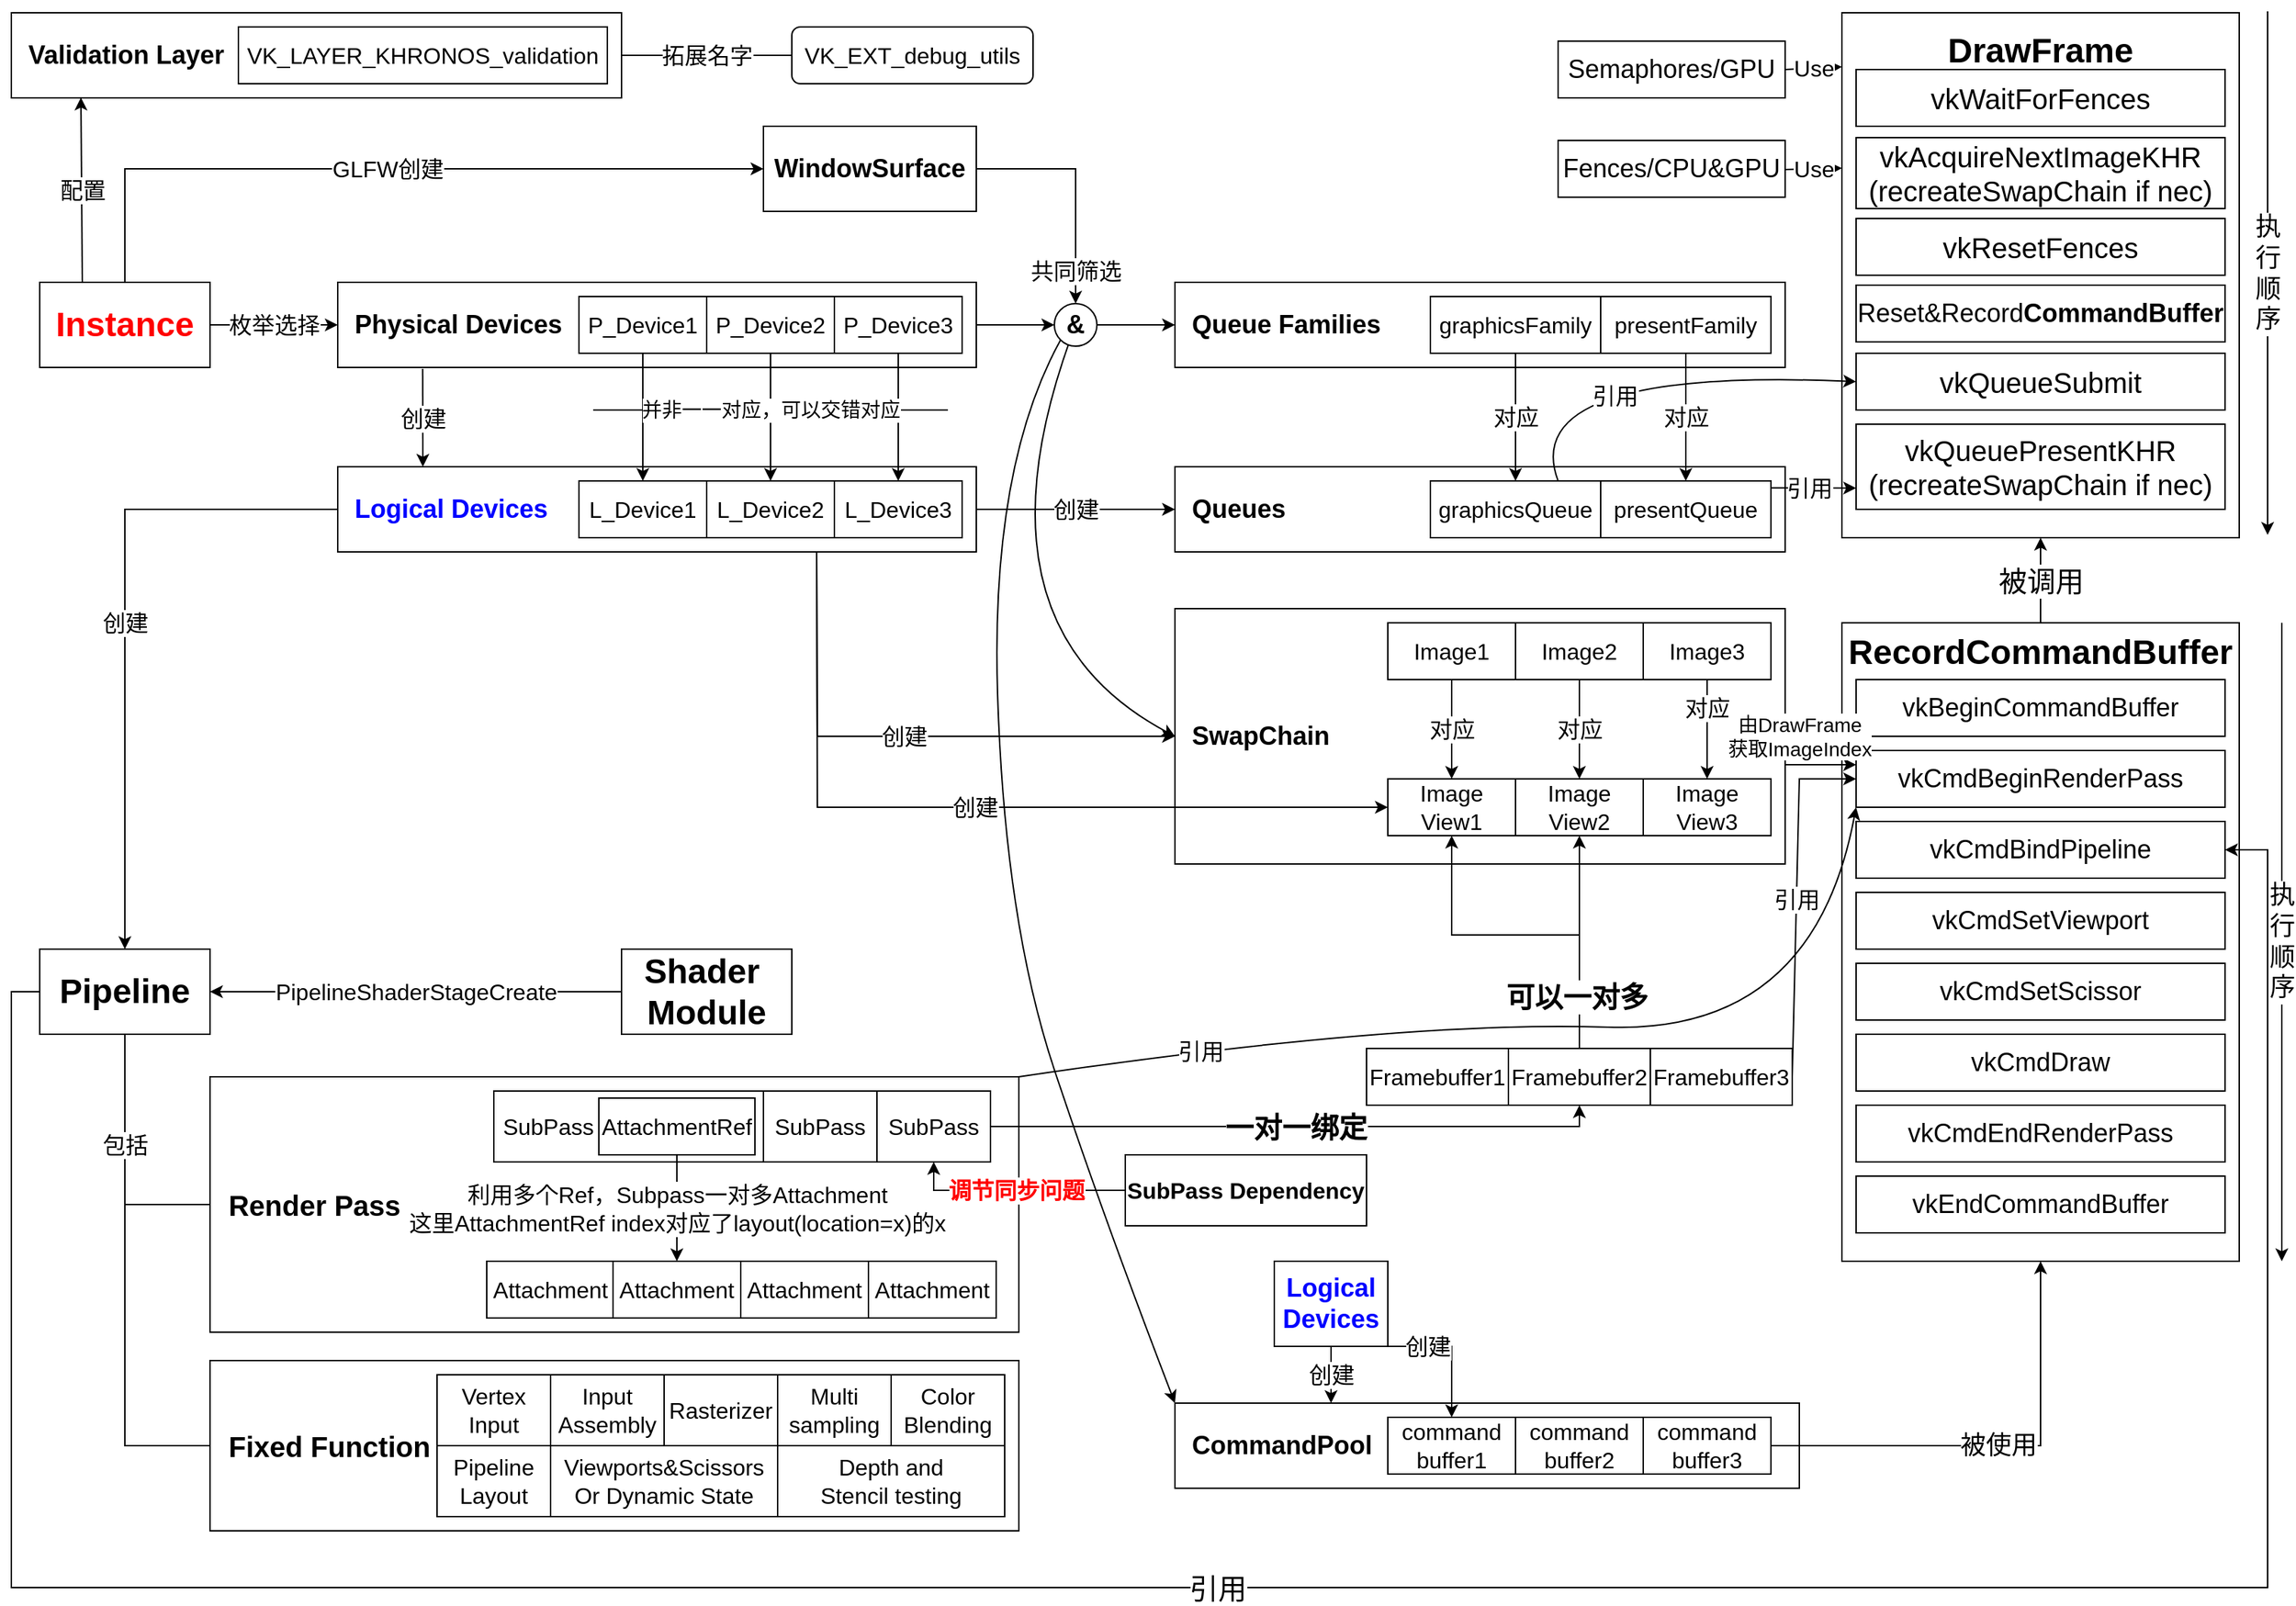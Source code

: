 <mxfile version="27.1.6">
  <diagram name="第 1 页" id="LuicYNgvJQtKAL-mJr_d">
    <mxGraphModel dx="2578" dy="1429" grid="1" gridSize="10" guides="1" tooltips="1" connect="1" arrows="1" fold="1" page="1" pageScale="1" pageWidth="827" pageHeight="1169" math="0" shadow="0">
      <root>
        <mxCell id="0" />
        <mxCell id="1" parent="0" />
        <mxCell id="_Layy67exYFf-OtDCOIP-1" value="&lt;b&gt;&lt;font style=&quot;font-size: 24px; color: rgb(255, 0, 0);&quot;&gt;Instance&lt;/font&gt;&lt;/b&gt;" style="rounded=0;whiteSpace=wrap;html=1;" vertex="1" parent="1">
          <mxGeometry x="53" y="212" width="120" height="60" as="geometry" />
        </mxCell>
        <mxCell id="_Layy67exYFf-OtDCOIP-2" value="&lt;b&gt;&lt;font style=&quot;font-size: 18px;&quot;&gt;&amp;nbsp; Validation Layer&lt;/font&gt;&lt;/b&gt;" style="rounded=0;whiteSpace=wrap;html=1;align=left;" vertex="1" parent="1">
          <mxGeometry x="33" y="22" width="430" height="60" as="geometry" />
        </mxCell>
        <mxCell id="_Layy67exYFf-OtDCOIP-3" value="&lt;font style=&quot;font-size: 16px;&quot;&gt;VK_LAYER_KHRONOS_validation&lt;/font&gt;" style="rounded=0;whiteSpace=wrap;html=1;" vertex="1" parent="1">
          <mxGeometry x="193" y="32" width="260" height="40" as="geometry" />
        </mxCell>
        <mxCell id="_Layy67exYFf-OtDCOIP-4" value="&lt;font style=&quot;font-size: 16px;&quot;&gt;配置&lt;/font&gt;" style="endArrow=classic;html=1;rounded=0;exitX=0.25;exitY=0;exitDx=0;exitDy=0;entryX=0.114;entryY=0.996;entryDx=0;entryDy=0;entryPerimeter=0;" edge="1" parent="1" source="_Layy67exYFf-OtDCOIP-1" target="_Layy67exYFf-OtDCOIP-2">
          <mxGeometry width="50" height="50" relative="1" as="geometry">
            <mxPoint x="243" y="412" as="sourcePoint" />
            <mxPoint x="113" y="162" as="targetPoint" />
            <Array as="points" />
          </mxGeometry>
        </mxCell>
        <mxCell id="_Layy67exYFf-OtDCOIP-10" value="&lt;font style=&quot;font-size: 16px;&quot;&gt;VK_EXT_debug_utils&lt;/font&gt;" style="rounded=1;whiteSpace=wrap;html=1;" vertex="1" parent="1">
          <mxGeometry x="583" y="32" width="170" height="40" as="geometry" />
        </mxCell>
        <mxCell id="_Layy67exYFf-OtDCOIP-11" value="&lt;font style=&quot;font-size: 16px;&quot;&gt;拓展名字&lt;/font&gt;" style="endArrow=none;html=1;rounded=0;entryX=0;entryY=0.5;entryDx=0;entryDy=0;exitX=1;exitY=0.5;exitDx=0;exitDy=0;" edge="1" parent="1" source="_Layy67exYFf-OtDCOIP-2" target="_Layy67exYFf-OtDCOIP-10">
          <mxGeometry width="50" height="50" relative="1" as="geometry">
            <mxPoint x="443" y="322" as="sourcePoint" />
            <mxPoint x="493" y="272" as="targetPoint" />
          </mxGeometry>
        </mxCell>
        <mxCell id="_Layy67exYFf-OtDCOIP-13" value="&lt;font style=&quot;font-size: 18px;&quot;&gt;&lt;b&gt;&amp;nbsp; Physical Devices&lt;/b&gt;&lt;/font&gt;" style="rounded=0;whiteSpace=wrap;html=1;align=left;" vertex="1" parent="1">
          <mxGeometry x="263" y="212" width="450" height="60" as="geometry" />
        </mxCell>
        <mxCell id="_Layy67exYFf-OtDCOIP-14" value="&lt;font style=&quot;font-size: 16px;&quot;&gt;枚举选择&lt;/font&gt;" style="endArrow=classic;html=1;rounded=0;exitX=1;exitY=0.5;exitDx=0;exitDy=0;entryX=0;entryY=0.5;entryDx=0;entryDy=0;" edge="1" parent="1" source="_Layy67exYFf-OtDCOIP-1" target="_Layy67exYFf-OtDCOIP-13">
          <mxGeometry width="50" height="50" relative="1" as="geometry">
            <mxPoint x="433" y="472" as="sourcePoint" />
            <mxPoint x="483" y="422" as="targetPoint" />
            <mxPoint as="offset" />
          </mxGeometry>
        </mxCell>
        <mxCell id="_Layy67exYFf-OtDCOIP-15" value="&lt;font style=&quot;font-size: 16px;&quot;&gt;P_Device1&lt;/font&gt;" style="rounded=0;whiteSpace=wrap;html=1;" vertex="1" parent="1">
          <mxGeometry x="433" y="222" width="90" height="40" as="geometry" />
        </mxCell>
        <mxCell id="_Layy67exYFf-OtDCOIP-16" value="&lt;font style=&quot;font-size: 16px;&quot;&gt;P_Device2&lt;/font&gt;" style="rounded=0;whiteSpace=wrap;html=1;" vertex="1" parent="1">
          <mxGeometry x="523" y="222" width="90" height="40" as="geometry" />
        </mxCell>
        <mxCell id="_Layy67exYFf-OtDCOIP-17" value="&lt;font style=&quot;font-size: 16px;&quot;&gt;P_Device3&lt;/font&gt;" style="rounded=0;whiteSpace=wrap;html=1;" vertex="1" parent="1">
          <mxGeometry x="613" y="222" width="90" height="40" as="geometry" />
        </mxCell>
        <mxCell id="_Layy67exYFf-OtDCOIP-18" value="&lt;font style=&quot;font-size: 18px; color: light-dark(rgb(0, 0, 255), rgb(237, 237, 237));&quot;&gt;&lt;b style=&quot;&quot;&gt;&amp;nbsp; Logical Devices&lt;/b&gt;&lt;/font&gt;" style="rounded=0;whiteSpace=wrap;html=1;align=left;" vertex="1" parent="1">
          <mxGeometry x="263" y="342" width="450" height="60" as="geometry" />
        </mxCell>
        <mxCell id="_Layy67exYFf-OtDCOIP-19" value="&lt;font style=&quot;font-size: 16px;&quot;&gt;L_Device1&lt;/font&gt;" style="rounded=0;whiteSpace=wrap;html=1;" vertex="1" parent="1">
          <mxGeometry x="433" y="352" width="90" height="40" as="geometry" />
        </mxCell>
        <mxCell id="_Layy67exYFf-OtDCOIP-20" value="&lt;font style=&quot;font-size: 16px;&quot;&gt;L_Device2&lt;/font&gt;" style="rounded=0;whiteSpace=wrap;html=1;" vertex="1" parent="1">
          <mxGeometry x="523" y="352" width="90" height="40" as="geometry" />
        </mxCell>
        <mxCell id="_Layy67exYFf-OtDCOIP-21" value="&lt;font style=&quot;font-size: 16px;&quot;&gt;L_Device3&lt;/font&gt;" style="rounded=0;whiteSpace=wrap;html=1;" vertex="1" parent="1">
          <mxGeometry x="613" y="352" width="90" height="40" as="geometry" />
        </mxCell>
        <mxCell id="_Layy67exYFf-OtDCOIP-22" value="" style="endArrow=classic;html=1;rounded=0;exitX=0.5;exitY=1;exitDx=0;exitDy=0;entryX=0.5;entryY=0;entryDx=0;entryDy=0;" edge="1" parent="1" source="_Layy67exYFf-OtDCOIP-15" target="_Layy67exYFf-OtDCOIP-19">
          <mxGeometry width="50" height="50" relative="1" as="geometry">
            <mxPoint x="463" y="582" as="sourcePoint" />
            <mxPoint x="513" y="532" as="targetPoint" />
          </mxGeometry>
        </mxCell>
        <mxCell id="_Layy67exYFf-OtDCOIP-23" value="" style="endArrow=classic;html=1;rounded=0;exitX=0.5;exitY=1;exitDx=0;exitDy=0;entryX=0.5;entryY=0;entryDx=0;entryDy=0;" edge="1" parent="1" source="_Layy67exYFf-OtDCOIP-16" target="_Layy67exYFf-OtDCOIP-20">
          <mxGeometry width="50" height="50" relative="1" as="geometry">
            <mxPoint x="523" y="322" as="sourcePoint" />
            <mxPoint x="523" y="412" as="targetPoint" />
          </mxGeometry>
        </mxCell>
        <mxCell id="_Layy67exYFf-OtDCOIP-24" value="" style="endArrow=classic;html=1;rounded=0;exitX=0.5;exitY=1;exitDx=0;exitDy=0;entryX=0.5;entryY=0;entryDx=0;entryDy=0;" edge="1" parent="1" source="_Layy67exYFf-OtDCOIP-17" target="_Layy67exYFf-OtDCOIP-21">
          <mxGeometry width="50" height="50" relative="1" as="geometry">
            <mxPoint x="633" y="322" as="sourcePoint" />
            <mxPoint x="633" y="412" as="targetPoint" />
          </mxGeometry>
        </mxCell>
        <mxCell id="_Layy67exYFf-OtDCOIP-31" value="&lt;font style=&quot;font-size: 14px;&quot;&gt;并非一一对应，可以交错对应&lt;/font&gt;" style="endArrow=none;html=1;rounded=0;" edge="1" parent="1">
          <mxGeometry width="50" height="50" relative="1" as="geometry">
            <mxPoint x="443" y="302" as="sourcePoint" />
            <mxPoint x="693" y="302" as="targetPoint" />
          </mxGeometry>
        </mxCell>
        <mxCell id="_Layy67exYFf-OtDCOIP-32" value="&lt;font style=&quot;font-size: 16px;&quot;&gt;创建&lt;/font&gt;" style="endArrow=classic;html=1;rounded=0;exitX=0.133;exitY=1.017;exitDx=0;exitDy=0;exitPerimeter=0;" edge="1" parent="1" source="_Layy67exYFf-OtDCOIP-13">
          <mxGeometry width="50" height="50" relative="1" as="geometry">
            <mxPoint x="473" y="522" as="sourcePoint" />
            <mxPoint x="323" y="342" as="targetPoint" />
          </mxGeometry>
        </mxCell>
        <mxCell id="_Layy67exYFf-OtDCOIP-33" value="&lt;font style=&quot;font-size: 18px;&quot;&gt;&lt;b&gt;&amp;nbsp; Queue Families&lt;/b&gt;&lt;/font&gt;" style="rounded=0;whiteSpace=wrap;html=1;align=left;" vertex="1" parent="1">
          <mxGeometry x="853" y="212" width="430" height="60" as="geometry" />
        </mxCell>
        <mxCell id="_Layy67exYFf-OtDCOIP-34" value="&lt;font style=&quot;font-size: 16px;&quot;&gt;graphicsFamily&lt;/font&gt;" style="rounded=0;whiteSpace=wrap;html=1;" vertex="1" parent="1">
          <mxGeometry x="1033" y="222" width="120" height="40" as="geometry" />
        </mxCell>
        <mxCell id="_Layy67exYFf-OtDCOIP-35" value="&lt;font style=&quot;font-size: 16px;&quot;&gt;presentFamily&lt;/font&gt;" style="rounded=0;whiteSpace=wrap;html=1;" vertex="1" parent="1">
          <mxGeometry x="1153" y="222" width="120" height="40" as="geometry" />
        </mxCell>
        <mxCell id="_Layy67exYFf-OtDCOIP-36" value="" style="endArrow=classic;html=1;rounded=0;exitX=1;exitY=0.5;exitDx=0;exitDy=0;entryX=0;entryY=0.5;entryDx=0;entryDy=0;" edge="1" parent="1" source="_Layy67exYFf-OtDCOIP-63" target="_Layy67exYFf-OtDCOIP-33">
          <mxGeometry width="50" height="50" relative="1" as="geometry">
            <mxPoint x="733" y="562" as="sourcePoint" />
            <mxPoint x="783" y="512" as="targetPoint" />
          </mxGeometry>
        </mxCell>
        <mxCell id="_Layy67exYFf-OtDCOIP-39" value="&lt;font style=&quot;font-size: 18px;&quot;&gt;&lt;b&gt;&amp;nbsp; Queues&lt;/b&gt;&lt;/font&gt;" style="rounded=0;whiteSpace=wrap;html=1;align=left;" vertex="1" parent="1">
          <mxGeometry x="853" y="342" width="430" height="60" as="geometry" />
        </mxCell>
        <mxCell id="_Layy67exYFf-OtDCOIP-40" value="&lt;font style=&quot;font-size: 16px;&quot;&gt;创建&lt;/font&gt;" style="endArrow=classic;html=1;rounded=0;exitX=1;exitY=0.5;exitDx=0;exitDy=0;entryX=0;entryY=0.5;entryDx=0;entryDy=0;" edge="1" parent="1" source="_Layy67exYFf-OtDCOIP-18" target="_Layy67exYFf-OtDCOIP-39">
          <mxGeometry width="50" height="50" relative="1" as="geometry">
            <mxPoint x="923" y="562" as="sourcePoint" />
            <mxPoint x="973" y="512" as="targetPoint" />
          </mxGeometry>
        </mxCell>
        <mxCell id="_Layy67exYFf-OtDCOIP-41" value="&lt;font style=&quot;font-size: 16px;&quot;&gt;graphicsQueue&lt;/font&gt;" style="rounded=0;whiteSpace=wrap;html=1;" vertex="1" parent="1">
          <mxGeometry x="1033" y="352" width="120" height="40" as="geometry" />
        </mxCell>
        <mxCell id="_Layy67exYFf-OtDCOIP-42" value="&lt;font style=&quot;font-size: 16px;&quot;&gt;presentQueue&lt;/font&gt;" style="rounded=0;whiteSpace=wrap;html=1;" vertex="1" parent="1">
          <mxGeometry x="1153" y="352" width="120" height="40" as="geometry" />
        </mxCell>
        <mxCell id="_Layy67exYFf-OtDCOIP-45" value="&lt;font style=&quot;font-size: 16px;&quot;&gt;对应&lt;/font&gt;" style="endArrow=classic;html=1;rounded=0;exitX=0.5;exitY=1;exitDx=0;exitDy=0;entryX=0.5;entryY=0;entryDx=0;entryDy=0;" edge="1" parent="1" source="_Layy67exYFf-OtDCOIP-34" target="_Layy67exYFf-OtDCOIP-41">
          <mxGeometry width="50" height="50" relative="1" as="geometry">
            <mxPoint x="1003" y="542" as="sourcePoint" />
            <mxPoint x="1053" y="492" as="targetPoint" />
          </mxGeometry>
        </mxCell>
        <mxCell id="_Layy67exYFf-OtDCOIP-46" value="&lt;font style=&quot;font-size: 16px;&quot;&gt;对应&lt;/font&gt;" style="endArrow=classic;html=1;rounded=0;exitX=0.5;exitY=1;exitDx=0;exitDy=0;entryX=0.5;entryY=0;entryDx=0;entryDy=0;" edge="1" parent="1" source="_Layy67exYFf-OtDCOIP-35" target="_Layy67exYFf-OtDCOIP-42">
          <mxGeometry width="50" height="50" relative="1" as="geometry">
            <mxPoint x="1123" y="302" as="sourcePoint" />
            <mxPoint x="1123" y="392" as="targetPoint" />
          </mxGeometry>
        </mxCell>
        <mxCell id="_Layy67exYFf-OtDCOIP-47" value="&lt;font style=&quot;font-size: 18px;&quot;&gt;&lt;b&gt;&amp;nbsp; SwapChain&lt;/b&gt;&lt;/font&gt;" style="rounded=0;whiteSpace=wrap;html=1;align=left;" vertex="1" parent="1">
          <mxGeometry x="853" y="442" width="430" height="180" as="geometry" />
        </mxCell>
        <mxCell id="_Layy67exYFf-OtDCOIP-48" value="&lt;font style=&quot;font-size: 16px;&quot;&gt;Image1&lt;/font&gt;" style="rounded=0;whiteSpace=wrap;html=1;" vertex="1" parent="1">
          <mxGeometry x="1003" y="452" width="90" height="40" as="geometry" />
        </mxCell>
        <mxCell id="_Layy67exYFf-OtDCOIP-49" value="&lt;font style=&quot;font-size: 16px;&quot;&gt;Image2&lt;/font&gt;" style="rounded=0;whiteSpace=wrap;html=1;" vertex="1" parent="1">
          <mxGeometry x="1093" y="452" width="90" height="40" as="geometry" />
        </mxCell>
        <mxCell id="_Layy67exYFf-OtDCOIP-50" value="&lt;font style=&quot;font-size: 16px;&quot;&gt;Image3&lt;/font&gt;" style="rounded=0;whiteSpace=wrap;html=1;" vertex="1" parent="1">
          <mxGeometry x="1183" y="452" width="90" height="40" as="geometry" />
        </mxCell>
        <mxCell id="_Layy67exYFf-OtDCOIP-52" value="&lt;font style=&quot;font-size: 18px;&quot;&gt;&lt;b&gt;WindowSurface&lt;/b&gt;&lt;/font&gt;" style="rounded=0;whiteSpace=wrap;html=1;" vertex="1" parent="1">
          <mxGeometry x="563" y="102" width="150" height="60" as="geometry" />
        </mxCell>
        <mxCell id="_Layy67exYFf-OtDCOIP-53" value="&lt;font style=&quot;font-size: 16px;&quot;&gt;GLFW创建&lt;/font&gt;" style="endArrow=classic;html=1;rounded=0;entryX=0;entryY=0.5;entryDx=0;entryDy=0;exitX=0.5;exitY=0;exitDx=0;exitDy=0;" edge="1" parent="1" source="_Layy67exYFf-OtDCOIP-1" target="_Layy67exYFf-OtDCOIP-52">
          <mxGeometry width="50" height="50" relative="1" as="geometry">
            <mxPoint x="373" y="242" as="sourcePoint" />
            <mxPoint x="423" y="192" as="targetPoint" />
            <Array as="points">
              <mxPoint x="113" y="132" />
            </Array>
          </mxGeometry>
        </mxCell>
        <mxCell id="_Layy67exYFf-OtDCOIP-60" value="" style="curved=1;endArrow=classic;html=1;rounded=0;entryX=0;entryY=0.5;entryDx=0;entryDy=0;" edge="1" parent="1" target="_Layy67exYFf-OtDCOIP-47">
          <mxGeometry width="50" height="50" relative="1" as="geometry">
            <mxPoint x="783" y="242" as="sourcePoint" />
            <mxPoint x="773" y="402" as="targetPoint" />
            <Array as="points">
              <mxPoint x="703" y="452" />
            </Array>
          </mxGeometry>
        </mxCell>
        <mxCell id="_Layy67exYFf-OtDCOIP-66" value="" style="endArrow=classic;html=1;rounded=0;exitX=1;exitY=0.5;exitDx=0;exitDy=0;entryX=0.5;entryY=0;entryDx=0;entryDy=0;" edge="1" parent="1" source="_Layy67exYFf-OtDCOIP-52" target="_Layy67exYFf-OtDCOIP-63">
          <mxGeometry width="50" height="50" relative="1" as="geometry">
            <mxPoint x="743" y="362" as="sourcePoint" />
            <mxPoint x="793" y="312" as="targetPoint" />
            <Array as="points">
              <mxPoint x="783" y="132" />
            </Array>
          </mxGeometry>
        </mxCell>
        <mxCell id="_Layy67exYFf-OtDCOIP-68" value="&lt;font style=&quot;font-size: 16px;&quot;&gt;共同筛选&lt;/font&gt;" style="edgeLabel;html=1;align=center;verticalAlign=middle;resizable=0;points=[];" vertex="1" connectable="0" parent="_Layy67exYFf-OtDCOIP-66">
          <mxGeometry x="0.721" relative="1" as="geometry">
            <mxPoint as="offset" />
          </mxGeometry>
        </mxCell>
        <mxCell id="_Layy67exYFf-OtDCOIP-67" value="" style="endArrow=classic;html=1;rounded=0;exitX=1;exitY=0.5;exitDx=0;exitDy=0;entryX=0;entryY=0.5;entryDx=0;entryDy=0;" edge="1" parent="1" source="_Layy67exYFf-OtDCOIP-13" target="_Layy67exYFf-OtDCOIP-63">
          <mxGeometry width="50" height="50" relative="1" as="geometry">
            <mxPoint x="713" y="242" as="sourcePoint" />
            <mxPoint x="853" y="242" as="targetPoint" />
          </mxGeometry>
        </mxCell>
        <mxCell id="_Layy67exYFf-OtDCOIP-63" value="&lt;b&gt;&lt;font style=&quot;font-size: 18px;&quot;&gt;&amp;amp;&lt;/font&gt;&lt;/b&gt;" style="ellipse;whiteSpace=wrap;html=1;aspect=fixed;" vertex="1" parent="1">
          <mxGeometry x="768" y="227" width="30" height="30" as="geometry" />
        </mxCell>
        <mxCell id="_Layy67exYFf-OtDCOIP-69" value="&lt;font style=&quot;font-size: 16px;&quot;&gt;创建&lt;/font&gt;" style="endArrow=classic;html=1;rounded=0;exitX=0.75;exitY=1;exitDx=0;exitDy=0;entryX=0;entryY=0.5;entryDx=0;entryDy=0;" edge="1" parent="1" source="_Layy67exYFf-OtDCOIP-18" target="_Layy67exYFf-OtDCOIP-47">
          <mxGeometry width="50" height="50" relative="1" as="geometry">
            <mxPoint x="703" y="452" as="sourcePoint" />
            <mxPoint x="753" y="402" as="targetPoint" />
            <Array as="points">
              <mxPoint x="601" y="532" />
            </Array>
          </mxGeometry>
        </mxCell>
        <mxCell id="_Layy67exYFf-OtDCOIP-71" value="&lt;font style=&quot;font-size: 16px;&quot;&gt;Image&lt;br&gt;View1&lt;/font&gt;" style="rounded=0;whiteSpace=wrap;html=1;" vertex="1" parent="1">
          <mxGeometry x="1003" y="562" width="90" height="40" as="geometry" />
        </mxCell>
        <mxCell id="_Layy67exYFf-OtDCOIP-72" value="&lt;font style=&quot;font-size: 16px;&quot;&gt;Image&lt;br&gt;View2&lt;/font&gt;" style="rounded=0;whiteSpace=wrap;html=1;" vertex="1" parent="1">
          <mxGeometry x="1093" y="562" width="90" height="40" as="geometry" />
        </mxCell>
        <mxCell id="_Layy67exYFf-OtDCOIP-73" value="&lt;font style=&quot;font-size: 16px;&quot;&gt;Image&lt;br&gt;View3&lt;/font&gt;" style="rounded=0;whiteSpace=wrap;html=1;" vertex="1" parent="1">
          <mxGeometry x="1183" y="562" width="90" height="40" as="geometry" />
        </mxCell>
        <mxCell id="_Layy67exYFf-OtDCOIP-74" value="&lt;font style=&quot;font-size: 16px;&quot;&gt;创建&lt;/font&gt;" style="endArrow=classic;html=1;rounded=0;exitX=0.75;exitY=1;exitDx=0;exitDy=0;entryX=0;entryY=0.5;entryDx=0;entryDy=0;" edge="1" parent="1" source="_Layy67exYFf-OtDCOIP-18" target="_Layy67exYFf-OtDCOIP-71">
          <mxGeometry width="50" height="50" relative="1" as="geometry">
            <mxPoint x="763" y="622" as="sourcePoint" />
            <mxPoint x="813" y="572" as="targetPoint" />
            <Array as="points">
              <mxPoint x="601" y="582" />
            </Array>
          </mxGeometry>
        </mxCell>
        <mxCell id="_Layy67exYFf-OtDCOIP-75" value="&lt;font style=&quot;font-size: 16px;&quot;&gt;对应&lt;/font&gt;" style="endArrow=classic;html=1;rounded=0;exitX=0.5;exitY=1;exitDx=0;exitDy=0;entryX=0.5;entryY=0;entryDx=0;entryDy=0;" edge="1" parent="1" source="_Layy67exYFf-OtDCOIP-48" target="_Layy67exYFf-OtDCOIP-71">
          <mxGeometry width="50" height="50" relative="1" as="geometry">
            <mxPoint x="1033" y="622" as="sourcePoint" />
            <mxPoint x="1083" y="572" as="targetPoint" />
          </mxGeometry>
        </mxCell>
        <mxCell id="_Layy67exYFf-OtDCOIP-76" value="&lt;font style=&quot;font-size: 16px;&quot;&gt;对应&lt;/font&gt;" style="endArrow=classic;html=1;rounded=0;exitX=0.5;exitY=1;exitDx=0;exitDy=0;entryX=0.5;entryY=0;entryDx=0;entryDy=0;" edge="1" parent="1" source="_Layy67exYFf-OtDCOIP-49" target="_Layy67exYFf-OtDCOIP-72">
          <mxGeometry width="50" height="50" relative="1" as="geometry">
            <mxPoint x="1073" y="502" as="sourcePoint" />
            <mxPoint x="1073" y="572" as="targetPoint" />
          </mxGeometry>
        </mxCell>
        <mxCell id="_Layy67exYFf-OtDCOIP-77" value="&lt;font style=&quot;font-size: 16px;&quot;&gt;对应&lt;/font&gt;" style="endArrow=classic;html=1;rounded=0;exitX=0.5;exitY=1;exitDx=0;exitDy=0;entryX=0.5;entryY=0;entryDx=0;entryDy=0;" edge="1" parent="1" source="_Layy67exYFf-OtDCOIP-50" target="_Layy67exYFf-OtDCOIP-73">
          <mxGeometry x="-0.429" width="50" height="50" relative="1" as="geometry">
            <mxPoint x="1143" y="502" as="sourcePoint" />
            <mxPoint x="1143" y="572" as="targetPoint" />
            <mxPoint as="offset" />
          </mxGeometry>
        </mxCell>
        <mxCell id="_Layy67exYFf-OtDCOIP-78" value="&lt;b&gt;&lt;font style=&quot;font-size: 24px; color: rgb(0, 0, 0);&quot;&gt;Pipeline&lt;/font&gt;&lt;/b&gt;" style="rounded=0;whiteSpace=wrap;html=1;" vertex="1" parent="1">
          <mxGeometry x="53" y="682" width="120" height="60" as="geometry" />
        </mxCell>
        <mxCell id="_Layy67exYFf-OtDCOIP-79" value="&lt;font style=&quot;font-size: 16px;&quot;&gt;创建&lt;/font&gt;" style="endArrow=classic;html=1;rounded=0;exitX=0;exitY=0.5;exitDx=0;exitDy=0;entryX=0.5;entryY=0;entryDx=0;entryDy=0;" edge="1" parent="1" source="_Layy67exYFf-OtDCOIP-18" target="_Layy67exYFf-OtDCOIP-78">
          <mxGeometry width="50" height="50" relative="1" as="geometry">
            <mxPoint x="343" y="662" as="sourcePoint" />
            <mxPoint x="393" y="612" as="targetPoint" />
            <Array as="points">
              <mxPoint x="113" y="372" />
            </Array>
          </mxGeometry>
        </mxCell>
        <mxCell id="_Layy67exYFf-OtDCOIP-80" value="&lt;font style=&quot;font-size: 24px;&quot;&gt;&lt;b&gt;Shader&amp;nbsp;&lt;br&gt;Module&lt;/b&gt;&lt;/font&gt;" style="rounded=0;whiteSpace=wrap;html=1;" vertex="1" parent="1">
          <mxGeometry x="463" y="682" width="120" height="60" as="geometry" />
        </mxCell>
        <mxCell id="_Layy67exYFf-OtDCOIP-81" value="&lt;font style=&quot;font-size: 16px;&quot;&gt;PipelineShaderStageCreate&lt;/font&gt;" style="endArrow=classic;html=1;rounded=0;exitX=0;exitY=0.5;exitDx=0;exitDy=0;entryX=1;entryY=0.5;entryDx=0;entryDy=0;" edge="1" parent="1" source="_Layy67exYFf-OtDCOIP-80" target="_Layy67exYFf-OtDCOIP-78">
          <mxGeometry width="50" height="50" relative="1" as="geometry">
            <mxPoint x="343" y="652" as="sourcePoint" />
            <mxPoint x="393" y="602" as="targetPoint" />
          </mxGeometry>
        </mxCell>
        <mxCell id="_Layy67exYFf-OtDCOIP-82" value="&lt;font style=&quot;font-size: 20px;&quot;&gt;&lt;b style=&quot;&quot;&gt;&amp;nbsp; Fixed Function&lt;/b&gt;&lt;/font&gt;" style="rounded=0;whiteSpace=wrap;html=1;align=left;" vertex="1" parent="1">
          <mxGeometry x="173" y="972" width="570" height="120" as="geometry" />
        </mxCell>
        <mxCell id="_Layy67exYFf-OtDCOIP-83" value="&lt;b&gt;&lt;font style=&quot;font-size: 20px;&quot;&gt;&amp;nbsp; Render Pass&lt;/font&gt;&lt;/b&gt;" style="rounded=0;whiteSpace=wrap;html=1;align=left;" vertex="1" parent="1">
          <mxGeometry x="173" y="772" width="570" height="180" as="geometry" />
        </mxCell>
        <mxCell id="_Layy67exYFf-OtDCOIP-84" value="" style="endArrow=none;html=1;rounded=0;exitX=0.5;exitY=1;exitDx=0;exitDy=0;entryX=0;entryY=0.5;entryDx=0;entryDy=0;" edge="1" parent="1" source="_Layy67exYFf-OtDCOIP-78" target="_Layy67exYFf-OtDCOIP-83">
          <mxGeometry width="50" height="50" relative="1" as="geometry">
            <mxPoint x="333" y="742" as="sourcePoint" />
            <mxPoint x="113" y="1002" as="targetPoint" />
            <Array as="points">
              <mxPoint x="113" y="862" />
            </Array>
          </mxGeometry>
        </mxCell>
        <mxCell id="_Layy67exYFf-OtDCOIP-85" value="&lt;font style=&quot;font-size: 16px;&quot;&gt;包括&lt;/font&gt;" style="endArrow=none;html=1;rounded=0;exitX=0.5;exitY=1;exitDx=0;exitDy=0;entryX=0;entryY=0.5;entryDx=0;entryDy=0;" edge="1" parent="1" source="_Layy67exYFf-OtDCOIP-78" target="_Layy67exYFf-OtDCOIP-82">
          <mxGeometry x="-0.556" width="50" height="50" relative="1" as="geometry">
            <mxPoint x="333" y="742" as="sourcePoint" />
            <mxPoint x="383" y="692" as="targetPoint" />
            <Array as="points">
              <mxPoint x="113" y="1032" />
            </Array>
            <mxPoint as="offset" />
          </mxGeometry>
        </mxCell>
        <mxCell id="_Layy67exYFf-OtDCOIP-86" value="&lt;font style=&quot;font-size: 16px;&quot;&gt;Vertex&lt;br&gt;Input&lt;/font&gt;" style="rounded=0;whiteSpace=wrap;html=1;" vertex="1" parent="1">
          <mxGeometry x="333" y="982" width="80" height="50" as="geometry" />
        </mxCell>
        <mxCell id="_Layy67exYFf-OtDCOIP-87" value="&lt;font style=&quot;font-size: 16px;&quot;&gt;Pipeline&lt;br&gt;Layout&lt;/font&gt;" style="rounded=0;whiteSpace=wrap;html=1;" vertex="1" parent="1">
          <mxGeometry x="333" y="1032" width="80" height="50" as="geometry" />
        </mxCell>
        <mxCell id="_Layy67exYFf-OtDCOIP-88" value="&lt;font style=&quot;font-size: 16px;&quot;&gt;Input&lt;br&gt;Assembly&lt;/font&gt;" style="rounded=0;whiteSpace=wrap;html=1;" vertex="1" parent="1">
          <mxGeometry x="413" y="982" width="80" height="50" as="geometry" />
        </mxCell>
        <mxCell id="_Layy67exYFf-OtDCOIP-89" value="&lt;font style=&quot;font-size: 16px;&quot;&gt;Viewports&amp;amp;Scissors&lt;br&gt;Or Dynamic State&lt;/font&gt;" style="rounded=0;whiteSpace=wrap;html=1;" vertex="1" parent="1">
          <mxGeometry x="413" y="1032" width="160" height="50" as="geometry" />
        </mxCell>
        <mxCell id="_Layy67exYFf-OtDCOIP-90" value="&lt;font style=&quot;font-size: 16px;&quot;&gt;Rasterizer&lt;/font&gt;" style="rounded=0;whiteSpace=wrap;html=1;" vertex="1" parent="1">
          <mxGeometry x="493" y="982" width="80" height="50" as="geometry" />
        </mxCell>
        <mxCell id="_Layy67exYFf-OtDCOIP-92" value="&lt;font style=&quot;font-size: 16px;&quot;&gt;Multi&lt;br&gt;sampling&lt;/font&gt;" style="rounded=0;whiteSpace=wrap;html=1;" vertex="1" parent="1">
          <mxGeometry x="573" y="982" width="80" height="50" as="geometry" />
        </mxCell>
        <mxCell id="_Layy67exYFf-OtDCOIP-93" value="&lt;font style=&quot;font-size: 16px;&quot;&gt;Depth and &lt;br&gt;Stencil testing&lt;/font&gt;" style="rounded=0;whiteSpace=wrap;html=1;" vertex="1" parent="1">
          <mxGeometry x="573" y="1032" width="160" height="50" as="geometry" />
        </mxCell>
        <mxCell id="_Layy67exYFf-OtDCOIP-94" value="&lt;font style=&quot;font-size: 16px;&quot;&gt;Color&lt;br&gt;Blending&lt;/font&gt;" style="rounded=0;whiteSpace=wrap;html=1;" vertex="1" parent="1">
          <mxGeometry x="653" y="982" width="80" height="50" as="geometry" />
        </mxCell>
        <mxCell id="_Layy67exYFf-OtDCOIP-96" value="&lt;font style=&quot;font-size: 16px;&quot;&gt;&amp;nbsp;SubPass&lt;/font&gt;" style="rounded=0;whiteSpace=wrap;html=1;align=left;" vertex="1" parent="1">
          <mxGeometry x="373" y="782" width="190" height="50" as="geometry" />
        </mxCell>
        <mxCell id="_Layy67exYFf-OtDCOIP-97" value="&lt;font style=&quot;font-size: 16px;&quot;&gt;SubPass&lt;/font&gt;" style="rounded=0;whiteSpace=wrap;html=1;" vertex="1" parent="1">
          <mxGeometry x="563" y="782" width="80" height="50" as="geometry" />
        </mxCell>
        <mxCell id="_Layy67exYFf-OtDCOIP-98" value="&lt;font style=&quot;font-size: 16px;&quot;&gt;SubPass&lt;/font&gt;" style="rounded=0;whiteSpace=wrap;html=1;" vertex="1" parent="1">
          <mxGeometry x="643" y="782" width="80" height="50" as="geometry" />
        </mxCell>
        <mxCell id="_Layy67exYFf-OtDCOIP-99" value="&lt;font style=&quot;font-size: 16px;&quot;&gt;AttachmentRef&lt;/font&gt;" style="rounded=0;whiteSpace=wrap;html=1;" vertex="1" parent="1">
          <mxGeometry x="447" y="787" width="110" height="40" as="geometry" />
        </mxCell>
        <mxCell id="_Layy67exYFf-OtDCOIP-100" value="&lt;font style=&quot;font-size: 16px;&quot;&gt;Attachment&lt;/font&gt;" style="rounded=0;whiteSpace=wrap;html=1;" vertex="1" parent="1">
          <mxGeometry x="368" y="902" width="90" height="40" as="geometry" />
        </mxCell>
        <mxCell id="_Layy67exYFf-OtDCOIP-101" value="&lt;font style=&quot;font-size: 16px;&quot;&gt;Attachment&lt;/font&gt;" style="rounded=0;whiteSpace=wrap;html=1;" vertex="1" parent="1">
          <mxGeometry x="457" y="902" width="90" height="40" as="geometry" />
        </mxCell>
        <mxCell id="_Layy67exYFf-OtDCOIP-102" value="&lt;font style=&quot;font-size: 16px;&quot;&gt;Attachment&lt;/font&gt;" style="rounded=0;whiteSpace=wrap;html=1;" vertex="1" parent="1">
          <mxGeometry x="547" y="902" width="90" height="40" as="geometry" />
        </mxCell>
        <mxCell id="_Layy67exYFf-OtDCOIP-103" value="&lt;font style=&quot;font-size: 16px;&quot;&gt;Attachment&lt;/font&gt;" style="rounded=0;whiteSpace=wrap;html=1;" vertex="1" parent="1">
          <mxGeometry x="637" y="902" width="90" height="40" as="geometry" />
        </mxCell>
        <mxCell id="_Layy67exYFf-OtDCOIP-104" value="&lt;font style=&quot;font-size: 16px;&quot;&gt;利用多个Ref，Subpass一对多Attachment&lt;br&gt;这里AttachmentRef index对应了layout(location=x)的x&lt;/font&gt;" style="endArrow=classic;html=1;rounded=0;exitX=0.5;exitY=1;exitDx=0;exitDy=0;" edge="1" parent="1" source="_Layy67exYFf-OtDCOIP-99" target="_Layy67exYFf-OtDCOIP-101">
          <mxGeometry width="50" height="50" relative="1" as="geometry">
            <mxPoint x="563" y="832" as="sourcePoint" />
            <mxPoint x="613" y="782" as="targetPoint" />
          </mxGeometry>
        </mxCell>
        <mxCell id="_Layy67exYFf-OtDCOIP-111" value="&lt;font style=&quot;font-size: 16px;&quot;&gt;&lt;b&gt;SubPass Dependency&lt;/b&gt;&lt;/font&gt;" style="rounded=0;whiteSpace=wrap;html=1;" vertex="1" parent="1">
          <mxGeometry x="818" y="827" width="170" height="50" as="geometry" />
        </mxCell>
        <mxCell id="_Layy67exYFf-OtDCOIP-112" value="&lt;font style=&quot;color: rgb(255, 0, 0); font-size: 16px;&quot;&gt;&lt;b&gt;调节同步问题&lt;/b&gt;&lt;/font&gt;" style="endArrow=classic;html=1;rounded=0;exitX=0;exitY=0.5;exitDx=0;exitDy=0;entryX=0.5;entryY=1;entryDx=0;entryDy=0;" edge="1" parent="1" source="_Layy67exYFf-OtDCOIP-111" target="_Layy67exYFf-OtDCOIP-98">
          <mxGeometry width="50" height="50" relative="1" as="geometry">
            <mxPoint x="353" y="862" as="sourcePoint" />
            <mxPoint x="403" y="812" as="targetPoint" />
            <Array as="points">
              <mxPoint x="683" y="852" />
            </Array>
          </mxGeometry>
        </mxCell>
        <mxCell id="_Layy67exYFf-OtDCOIP-113" value="&lt;span style=&quot;font-size: 16px;&quot;&gt;Framebuffer1&lt;/span&gt;" style="rounded=0;whiteSpace=wrap;html=1;" vertex="1" parent="1">
          <mxGeometry x="988" y="752" width="100" height="40" as="geometry" />
        </mxCell>
        <mxCell id="_Layy67exYFf-OtDCOIP-114" value="&lt;span style=&quot;font-size: 16px;&quot;&gt;Framebuffer2&lt;/span&gt;" style="rounded=0;whiteSpace=wrap;html=1;" vertex="1" parent="1">
          <mxGeometry x="1088" y="752" width="100" height="40" as="geometry" />
        </mxCell>
        <mxCell id="_Layy67exYFf-OtDCOIP-115" value="&lt;span style=&quot;font-size: 16px;&quot;&gt;Framebuffer3&lt;/span&gt;" style="rounded=0;whiteSpace=wrap;html=1;" vertex="1" parent="1">
          <mxGeometry x="1188" y="752" width="100" height="40" as="geometry" />
        </mxCell>
        <mxCell id="_Layy67exYFf-OtDCOIP-116" value="&lt;b&gt;&lt;font style=&quot;font-size: 20px;&quot;&gt;一对一绑定&lt;/font&gt;&lt;/b&gt;" style="endArrow=classic;html=1;rounded=0;exitX=1;exitY=0.5;exitDx=0;exitDy=0;entryX=0.5;entryY=1;entryDx=0;entryDy=0;" edge="1" parent="1" source="_Layy67exYFf-OtDCOIP-98" target="_Layy67exYFf-OtDCOIP-114">
          <mxGeometry width="50" height="50" relative="1" as="geometry">
            <mxPoint x="893" y="902" as="sourcePoint" />
            <mxPoint x="943" y="852" as="targetPoint" />
            <Array as="points">
              <mxPoint x="1138" y="807" />
            </Array>
          </mxGeometry>
        </mxCell>
        <mxCell id="_Layy67exYFf-OtDCOIP-117" value="" style="endArrow=classic;html=1;rounded=0;entryX=0.5;entryY=1;entryDx=0;entryDy=0;exitX=0.5;exitY=0;exitDx=0;exitDy=0;" edge="1" parent="1" source="_Layy67exYFf-OtDCOIP-114" target="_Layy67exYFf-OtDCOIP-72">
          <mxGeometry width="50" height="50" relative="1" as="geometry">
            <mxPoint x="1123" y="752" as="sourcePoint" />
            <mxPoint x="1173" y="702" as="targetPoint" />
          </mxGeometry>
        </mxCell>
        <mxCell id="_Layy67exYFf-OtDCOIP-121" value="&lt;b&gt;&lt;font style=&quot;font-size: 20px;&quot;&gt;可以一对多&lt;/font&gt;&lt;/b&gt;" style="edgeLabel;html=1;align=center;verticalAlign=middle;resizable=0;points=[];" vertex="1" connectable="0" parent="_Layy67exYFf-OtDCOIP-117">
          <mxGeometry x="-0.501" y="2" relative="1" as="geometry">
            <mxPoint as="offset" />
          </mxGeometry>
        </mxCell>
        <mxCell id="_Layy67exYFf-OtDCOIP-120" value="" style="endArrow=classic;html=1;rounded=0;entryX=0.5;entryY=1;entryDx=0;entryDy=0;" edge="1" parent="1" target="_Layy67exYFf-OtDCOIP-71">
          <mxGeometry width="50" height="50" relative="1" as="geometry">
            <mxPoint x="1138" y="672" as="sourcePoint" />
            <mxPoint x="1053" y="602" as="targetPoint" />
            <Array as="points">
              <mxPoint x="1048" y="672" />
            </Array>
          </mxGeometry>
        </mxCell>
        <mxCell id="_Layy67exYFf-OtDCOIP-122" value="&lt;font style=&quot;font-size: 18px;&quot;&gt;&lt;b&gt;&amp;nbsp; CommandPool&lt;/b&gt;&lt;/font&gt;" style="rounded=0;whiteSpace=wrap;html=1;align=left;" vertex="1" parent="1">
          <mxGeometry x="853" y="1002" width="440" height="60" as="geometry" />
        </mxCell>
        <mxCell id="_Layy67exYFf-OtDCOIP-123" value="" style="curved=1;endArrow=classic;html=1;rounded=0;entryX=0;entryY=0;entryDx=0;entryDy=0;exitX=0;exitY=1;exitDx=0;exitDy=0;" edge="1" parent="1" source="_Layy67exYFf-OtDCOIP-63" target="_Layy67exYFf-OtDCOIP-122">
          <mxGeometry width="50" height="50" relative="1" as="geometry">
            <mxPoint x="783" y="262" as="sourcePoint" />
            <mxPoint x="893" y="622" as="targetPoint" />
            <Array as="points">
              <mxPoint x="723" y="342" />
              <mxPoint x="733" y="662" />
              <mxPoint x="803" y="872" />
            </Array>
          </mxGeometry>
        </mxCell>
        <mxCell id="_Layy67exYFf-OtDCOIP-126" value="&lt;div style=&quot;&quot;&gt;&lt;b style=&quot;color: light-dark(rgb(0, 0, 255), rgb(237, 237, 237)); font-size: 18px; background-color: transparent;&quot;&gt;Logical Devices&lt;/b&gt;&lt;/div&gt;" style="rounded=0;whiteSpace=wrap;html=1;align=center;" vertex="1" parent="1">
          <mxGeometry x="923" y="902" width="80" height="60" as="geometry" />
        </mxCell>
        <mxCell id="_Layy67exYFf-OtDCOIP-127" value="&lt;font style=&quot;font-size: 16px;&quot;&gt;创建&lt;/font&gt;" style="endArrow=classic;html=1;rounded=0;exitX=0.5;exitY=1;exitDx=0;exitDy=0;entryX=0.25;entryY=0;entryDx=0;entryDy=0;" edge="1" parent="1" source="_Layy67exYFf-OtDCOIP-126" target="_Layy67exYFf-OtDCOIP-122">
          <mxGeometry width="50" height="50" relative="1" as="geometry">
            <mxPoint x="853" y="702" as="sourcePoint" />
            <mxPoint x="903" y="652" as="targetPoint" />
          </mxGeometry>
        </mxCell>
        <mxCell id="_Layy67exYFf-OtDCOIP-129" value="&lt;span style=&quot;font-size: 16px;&quot;&gt;command&lt;br&gt;buffer1&lt;/span&gt;" style="rounded=0;whiteSpace=wrap;html=1;" vertex="1" parent="1">
          <mxGeometry x="1003" y="1012" width="90" height="40" as="geometry" />
        </mxCell>
        <mxCell id="_Layy67exYFf-OtDCOIP-130" value="&lt;span style=&quot;font-size: 16px;&quot;&gt;command&lt;/span&gt;&lt;br style=&quot;font-size: 16px;&quot;&gt;&lt;span style=&quot;font-size: 16px;&quot;&gt;buffer2&lt;/span&gt;" style="rounded=0;whiteSpace=wrap;html=1;" vertex="1" parent="1">
          <mxGeometry x="1093" y="1012" width="90" height="40" as="geometry" />
        </mxCell>
        <mxCell id="_Layy67exYFf-OtDCOIP-131" value="&lt;span style=&quot;font-size: 16px;&quot;&gt;command&lt;/span&gt;&lt;br style=&quot;font-size: 16px;&quot;&gt;&lt;span style=&quot;font-size: 16px;&quot;&gt;buffer3&lt;/span&gt;" style="rounded=0;whiteSpace=wrap;html=1;" vertex="1" parent="1">
          <mxGeometry x="1183" y="1012" width="90" height="40" as="geometry" />
        </mxCell>
        <mxCell id="_Layy67exYFf-OtDCOIP-132" value="&lt;font style=&quot;font-size: 16px;&quot;&gt;创建&lt;/font&gt;" style="endArrow=classic;html=1;rounded=0;exitX=0.5;exitY=1;exitDx=0;exitDy=0;entryX=0.5;entryY=0;entryDx=0;entryDy=0;" edge="1" parent="1" source="_Layy67exYFf-OtDCOIP-126" target="_Layy67exYFf-OtDCOIP-129">
          <mxGeometry width="50" height="50" relative="1" as="geometry">
            <mxPoint x="823" y="852" as="sourcePoint" />
            <mxPoint x="873" y="802" as="targetPoint" />
            <Array as="points">
              <mxPoint x="1048" y="962" />
            </Array>
          </mxGeometry>
        </mxCell>
        <mxCell id="_Layy67exYFf-OtDCOIP-133" value="&lt;font style=&quot;font-size: 24px;&quot;&gt;&lt;b style=&quot;&quot;&gt;RecordCommandBuffer&lt;/b&gt;&lt;/font&gt;&lt;div&gt;&lt;font style=&quot;font-size: 20px;&quot;&gt;&lt;b&gt;&lt;br&gt;&lt;/b&gt;&lt;/font&gt;&lt;/div&gt;&lt;div&gt;&lt;font style=&quot;font-size: 20px;&quot;&gt;&lt;b&gt;&lt;br&gt;&lt;/b&gt;&lt;/font&gt;&lt;/div&gt;&lt;div&gt;&lt;font style=&quot;font-size: 20px;&quot;&gt;&lt;b&gt;&lt;br&gt;&lt;/b&gt;&lt;/font&gt;&lt;/div&gt;&lt;div&gt;&lt;font style=&quot;font-size: 20px;&quot;&gt;&lt;b&gt;&lt;br&gt;&lt;/b&gt;&lt;/font&gt;&lt;/div&gt;&lt;div&gt;&lt;font style=&quot;font-size: 20px;&quot;&gt;&lt;b&gt;&lt;br&gt;&lt;/b&gt;&lt;/font&gt;&lt;/div&gt;&lt;div&gt;&lt;font style=&quot;font-size: 20px;&quot;&gt;&lt;b&gt;&lt;br&gt;&lt;/b&gt;&lt;/font&gt;&lt;/div&gt;&lt;div&gt;&lt;font style=&quot;font-size: 20px;&quot;&gt;&lt;b&gt;&lt;br&gt;&lt;/b&gt;&lt;/font&gt;&lt;/div&gt;&lt;div&gt;&lt;font style=&quot;font-size: 20px;&quot;&gt;&lt;b&gt;&lt;br&gt;&lt;/b&gt;&lt;/font&gt;&lt;/div&gt;&lt;div&gt;&lt;font style=&quot;font-size: 20px;&quot;&gt;&lt;b&gt;&lt;br&gt;&lt;/b&gt;&lt;/font&gt;&lt;/div&gt;&lt;div&gt;&lt;font style=&quot;font-size: 20px;&quot;&gt;&lt;b&gt;&lt;br&gt;&lt;/b&gt;&lt;/font&gt;&lt;/div&gt;&lt;div&gt;&lt;font style=&quot;font-size: 20px;&quot;&gt;&lt;b&gt;&lt;br&gt;&lt;/b&gt;&lt;/font&gt;&lt;/div&gt;&lt;div&gt;&lt;font style=&quot;font-size: 20px;&quot;&gt;&lt;b&gt;&lt;br&gt;&lt;/b&gt;&lt;/font&gt;&lt;/div&gt;&lt;div&gt;&lt;font style=&quot;font-size: 20px;&quot;&gt;&lt;b&gt;&lt;br&gt;&lt;/b&gt;&lt;/font&gt;&lt;/div&gt;&lt;div&gt;&lt;font style=&quot;font-size: 20px;&quot;&gt;&lt;b&gt;&lt;br&gt;&lt;/b&gt;&lt;/font&gt;&lt;/div&gt;&lt;div&gt;&lt;font style=&quot;font-size: 20px;&quot;&gt;&lt;b&gt;&lt;br&gt;&lt;/b&gt;&lt;/font&gt;&lt;/div&gt;&lt;div&gt;&lt;font style=&quot;font-size: 20px;&quot;&gt;&lt;b&gt;&lt;br&gt;&lt;/b&gt;&lt;/font&gt;&lt;/div&gt;&lt;div&gt;&lt;font style=&quot;font-size: 20px;&quot;&gt;&lt;b&gt;&lt;br&gt;&lt;/b&gt;&lt;/font&gt;&lt;/div&gt;" style="rounded=0;whiteSpace=wrap;html=1;" vertex="1" parent="1">
          <mxGeometry x="1323" y="452" width="280" height="450" as="geometry" />
        </mxCell>
        <mxCell id="_Layy67exYFf-OtDCOIP-134" value="&lt;font style=&quot;font-size: 18px;&quot;&gt;被使用&lt;/font&gt;" style="endArrow=classic;html=1;rounded=0;exitX=1;exitY=0.5;exitDx=0;exitDy=0;entryX=0.5;entryY=1;entryDx=0;entryDy=0;" edge="1" parent="1" source="_Layy67exYFf-OtDCOIP-131" target="_Layy67exYFf-OtDCOIP-133">
          <mxGeometry width="50" height="50" relative="1" as="geometry">
            <mxPoint x="1133" y="732" as="sourcePoint" />
            <mxPoint x="1183" y="682" as="targetPoint" />
            <Array as="points">
              <mxPoint x="1463" y="1032" />
            </Array>
          </mxGeometry>
        </mxCell>
        <mxCell id="_Layy67exYFf-OtDCOIP-137" value="&lt;font style=&quot;font-size: 18px;&quot;&gt;执&lt;br&gt;行&lt;br&gt;顺&lt;br&gt;序&lt;/font&gt;" style="endArrow=classic;html=1;rounded=0;" edge="1" parent="1">
          <mxGeometry width="50" height="50" relative="1" as="geometry">
            <mxPoint x="1633" y="452" as="sourcePoint" />
            <mxPoint x="1633" y="902" as="targetPoint" />
          </mxGeometry>
        </mxCell>
        <mxCell id="_Layy67exYFf-OtDCOIP-138" value="&lt;font style=&quot;font-size: 18px;&quot;&gt;vkBeginCommandBuffer&lt;/font&gt;" style="rounded=0;whiteSpace=wrap;html=1;" vertex="1" parent="1">
          <mxGeometry x="1333" y="492" width="260" height="40" as="geometry" />
        </mxCell>
        <mxCell id="_Layy67exYFf-OtDCOIP-139" value="&lt;font style=&quot;font-size: 18px;&quot;&gt;vkCmdBeginRenderPass&lt;/font&gt;" style="rounded=0;whiteSpace=wrap;html=1;" vertex="1" parent="1">
          <mxGeometry x="1333" y="542" width="260" height="40" as="geometry" />
        </mxCell>
        <mxCell id="_Layy67exYFf-OtDCOIP-140" value="&lt;font style=&quot;font-size: 16px;&quot;&gt;引用&lt;/font&gt;" style="endArrow=classic;html=1;rounded=0;exitX=1;exitY=0.5;exitDx=0;exitDy=0;entryX=0;entryY=0.5;entryDx=0;entryDy=0;" edge="1" parent="1" source="_Layy67exYFf-OtDCOIP-115" target="_Layy67exYFf-OtDCOIP-139">
          <mxGeometry width="50" height="50" relative="1" as="geometry">
            <mxPoint x="973" y="752" as="sourcePoint" />
            <mxPoint x="1023" y="702" as="targetPoint" />
            <Array as="points">
              <mxPoint x="1293" y="562" />
            </Array>
          </mxGeometry>
        </mxCell>
        <mxCell id="_Layy67exYFf-OtDCOIP-141" value="&lt;font style=&quot;font-size: 16px;&quot;&gt;引用&lt;/font&gt;" style="curved=1;endArrow=classic;html=1;rounded=0;exitX=1;exitY=0;exitDx=0;exitDy=0;entryX=0;entryY=1;entryDx=0;entryDy=0;" edge="1" parent="1" source="_Layy67exYFf-OtDCOIP-83" target="_Layy67exYFf-OtDCOIP-139">
          <mxGeometry x="-0.643" y="-1" width="50" height="50" relative="1" as="geometry">
            <mxPoint x="973" y="752" as="sourcePoint" />
            <mxPoint x="1023" y="702" as="targetPoint" />
            <Array as="points">
              <mxPoint x="1013" y="732" />
              <mxPoint x="1303" y="742" />
            </Array>
            <mxPoint as="offset" />
          </mxGeometry>
        </mxCell>
        <mxCell id="_Layy67exYFf-OtDCOIP-142" value="&lt;font style=&quot;font-size: 18px;&quot;&gt;vkCmdBindPipeline&lt;/font&gt;" style="rounded=0;whiteSpace=wrap;html=1;" vertex="1" parent="1">
          <mxGeometry x="1333" y="592" width="260" height="40" as="geometry" />
        </mxCell>
        <mxCell id="_Layy67exYFf-OtDCOIP-143" value="&lt;font style=&quot;font-size: 20px;&quot;&gt;引用&lt;/font&gt;" style="endArrow=classic;html=1;rounded=0;exitX=0;exitY=0.5;exitDx=0;exitDy=0;entryX=1;entryY=0.5;entryDx=0;entryDy=0;" edge="1" parent="1" source="_Layy67exYFf-OtDCOIP-78" target="_Layy67exYFf-OtDCOIP-142">
          <mxGeometry width="50" height="50" relative="1" as="geometry">
            <mxPoint x="993" y="752" as="sourcePoint" />
            <mxPoint x="1043" y="702" as="targetPoint" />
            <Array as="points">
              <mxPoint x="33" y="712" />
              <mxPoint x="33" y="1132" />
              <mxPoint x="1623" y="1132" />
              <mxPoint x="1623" y="612" />
            </Array>
          </mxGeometry>
        </mxCell>
        <mxCell id="_Layy67exYFf-OtDCOIP-144" value="&lt;span style=&quot;font-size: 18px;&quot;&gt;vkCmdSetViewport&lt;/span&gt;" style="rounded=0;whiteSpace=wrap;html=1;" vertex="1" parent="1">
          <mxGeometry x="1333" y="642" width="260" height="40" as="geometry" />
        </mxCell>
        <mxCell id="_Layy67exYFf-OtDCOIP-145" value="&lt;span style=&quot;font-size: 18px;&quot;&gt;vkCmdSetScissor&lt;/span&gt;" style="rounded=0;whiteSpace=wrap;html=1;" vertex="1" parent="1">
          <mxGeometry x="1333" y="692" width="260" height="40" as="geometry" />
        </mxCell>
        <mxCell id="_Layy67exYFf-OtDCOIP-146" value="&lt;span style=&quot;font-size: 18px;&quot;&gt;vkCmdDraw&lt;/span&gt;" style="rounded=0;whiteSpace=wrap;html=1;" vertex="1" parent="1">
          <mxGeometry x="1333" y="742" width="260" height="40" as="geometry" />
        </mxCell>
        <mxCell id="_Layy67exYFf-OtDCOIP-147" value="&lt;span style=&quot;font-size: 18px;&quot;&gt;vkCmdEndRenderPass&lt;/span&gt;" style="rounded=0;whiteSpace=wrap;html=1;" vertex="1" parent="1">
          <mxGeometry x="1333" y="792" width="260" height="40" as="geometry" />
        </mxCell>
        <mxCell id="_Layy67exYFf-OtDCOIP-148" value="&lt;span style=&quot;font-size: 18px;&quot;&gt;vkEndCommandBuffer&lt;/span&gt;" style="rounded=0;whiteSpace=wrap;html=1;" vertex="1" parent="1">
          <mxGeometry x="1333" y="842" width="260" height="40" as="geometry" />
        </mxCell>
        <mxCell id="_Layy67exYFf-OtDCOIP-149" value="" style="endArrow=classic;html=1;rounded=0;exitX=1;exitY=0.5;exitDx=0;exitDy=0;entryX=0;entryY=0.25;entryDx=0;entryDy=0;" edge="1" parent="1" source="_Layy67exYFf-OtDCOIP-47" target="_Layy67exYFf-OtDCOIP-139">
          <mxGeometry width="50" height="50" relative="1" as="geometry">
            <mxPoint x="1223" y="682" as="sourcePoint" />
            <mxPoint x="1273" y="632" as="targetPoint" />
            <Array as="points">
              <mxPoint x="1283" y="552" />
            </Array>
          </mxGeometry>
        </mxCell>
        <mxCell id="_Layy67exYFf-OtDCOIP-150" value="&lt;font style=&quot;font-size: 14px;&quot;&gt;由DrawFrame&lt;br&gt;获取ImageIndex&lt;/font&gt;" style="edgeLabel;html=1;align=center;verticalAlign=middle;resizable=0;points=[];" vertex="1" connectable="0" parent="_Layy67exYFf-OtDCOIP-149">
          <mxGeometry x="-0.143" y="1" relative="1" as="geometry">
            <mxPoint y="-19" as="offset" />
          </mxGeometry>
        </mxCell>
        <mxCell id="_Layy67exYFf-OtDCOIP-151" value="&lt;font style=&quot;font-size: 24px;&quot;&gt;&lt;b&gt;DrawFrame&lt;/b&gt;&lt;/font&gt;&lt;div&gt;&lt;font style=&quot;font-size: 24px;&quot;&gt;&lt;b&gt;&lt;br&gt;&lt;/b&gt;&lt;/font&gt;&lt;/div&gt;&lt;div&gt;&lt;font style=&quot;font-size: 24px;&quot;&gt;&lt;b&gt;&lt;br&gt;&lt;/b&gt;&lt;/font&gt;&lt;/div&gt;&lt;div&gt;&lt;font style=&quot;font-size: 24px;&quot;&gt;&lt;b&gt;&lt;br&gt;&lt;/b&gt;&lt;/font&gt;&lt;/div&gt;&lt;div&gt;&lt;font style=&quot;font-size: 24px;&quot;&gt;&lt;b&gt;&lt;br&gt;&lt;/b&gt;&lt;/font&gt;&lt;/div&gt;&lt;div&gt;&lt;font style=&quot;font-size: 24px;&quot;&gt;&lt;b&gt;&lt;br&gt;&lt;/b&gt;&lt;/font&gt;&lt;/div&gt;&lt;div&gt;&lt;font style=&quot;font-size: 24px;&quot;&gt;&lt;b&gt;&lt;br&gt;&lt;/b&gt;&lt;/font&gt;&lt;/div&gt;&lt;div&gt;&lt;font style=&quot;font-size: 24px;&quot;&gt;&lt;b&gt;&lt;br&gt;&lt;/b&gt;&lt;/font&gt;&lt;/div&gt;&lt;div&gt;&lt;font style=&quot;font-size: 24px;&quot;&gt;&lt;b&gt;&lt;br&gt;&lt;/b&gt;&lt;/font&gt;&lt;/div&gt;&lt;div&gt;&lt;font style=&quot;font-size: 24px;&quot;&gt;&lt;b&gt;&lt;br&gt;&lt;/b&gt;&lt;/font&gt;&lt;/div&gt;&lt;div&gt;&lt;font style=&quot;font-size: 24px;&quot;&gt;&lt;b&gt;&lt;br&gt;&lt;/b&gt;&lt;/font&gt;&lt;/div&gt;&lt;div&gt;&lt;font style=&quot;font-size: 24px;&quot;&gt;&lt;b&gt;&lt;br&gt;&lt;/b&gt;&lt;/font&gt;&lt;/div&gt;" style="rounded=0;whiteSpace=wrap;html=1;align=center;" vertex="1" parent="1">
          <mxGeometry x="1323" y="22" width="280" height="370" as="geometry" />
        </mxCell>
        <mxCell id="_Layy67exYFf-OtDCOIP-152" value="&lt;font style=&quot;font-size: 18px;&quot;&gt;Semaphores/GPU&lt;/font&gt;" style="rounded=0;whiteSpace=wrap;html=1;" vertex="1" parent="1">
          <mxGeometry x="1123" y="42" width="160" height="40" as="geometry" />
        </mxCell>
        <mxCell id="_Layy67exYFf-OtDCOIP-153" value="&lt;font style=&quot;font-size: 18px;&quot;&gt;Fences/CPU&amp;amp;GPU&lt;/font&gt;" style="rounded=0;whiteSpace=wrap;html=1;" vertex="1" parent="1">
          <mxGeometry x="1123" y="112" width="160" height="40" as="geometry" />
        </mxCell>
        <mxCell id="_Layy67exYFf-OtDCOIP-154" value="&lt;font style=&quot;font-size: 16px;&quot;&gt;Use&lt;/font&gt;" style="endArrow=classic;html=1;rounded=0;exitX=1;exitY=0.5;exitDx=0;exitDy=0;entryX=0;entryY=0.103;entryDx=0;entryDy=0;entryPerimeter=0;" edge="1" parent="1" source="_Layy67exYFf-OtDCOIP-152" target="_Layy67exYFf-OtDCOIP-151">
          <mxGeometry width="50" height="50" relative="1" as="geometry">
            <mxPoint x="1283" y="402" as="sourcePoint" />
            <mxPoint x="1333" y="352" as="targetPoint" />
          </mxGeometry>
        </mxCell>
        <mxCell id="_Layy67exYFf-OtDCOIP-155" value="&lt;font style=&quot;font-size: 16px;&quot;&gt;Use&lt;/font&gt;" style="endArrow=classic;html=1;rounded=0;exitX=1;exitY=0.5;exitDx=0;exitDy=0;entryX=0;entryY=0.103;entryDx=0;entryDy=0;entryPerimeter=0;" edge="1" parent="1">
          <mxGeometry width="50" height="50" relative="1" as="geometry">
            <mxPoint x="1283" y="132.5" as="sourcePoint" />
            <mxPoint x="1323" y="131.5" as="targetPoint" />
          </mxGeometry>
        </mxCell>
        <mxCell id="_Layy67exYFf-OtDCOIP-156" value="&lt;font style=&quot;font-size: 18px;&quot;&gt;执&lt;br&gt;行&lt;br&gt;顺&lt;br&gt;序&lt;/font&gt;" style="endArrow=classic;html=1;rounded=0;" edge="1" parent="1">
          <mxGeometry width="50" height="50" relative="1" as="geometry">
            <mxPoint x="1623" y="21" as="sourcePoint" />
            <mxPoint x="1623" y="390" as="targetPoint" />
          </mxGeometry>
        </mxCell>
        <mxCell id="_Layy67exYFf-OtDCOIP-157" value="&lt;font style=&quot;font-size: 20px;&quot;&gt;被调用&lt;/font&gt;" style="endArrow=classic;html=1;rounded=0;entryX=0.5;entryY=1;entryDx=0;entryDy=0;exitX=0.5;exitY=0;exitDx=0;exitDy=0;" edge="1" parent="1" source="_Layy67exYFf-OtDCOIP-133" target="_Layy67exYFf-OtDCOIP-151">
          <mxGeometry width="50" height="50" relative="1" as="geometry">
            <mxPoint x="1393" y="702" as="sourcePoint" />
            <mxPoint x="1443" y="652" as="targetPoint" />
          </mxGeometry>
        </mxCell>
        <mxCell id="_Layy67exYFf-OtDCOIP-159" value="&lt;font style=&quot;font-size: 20px;&quot;&gt;vkWaitForFences&lt;/font&gt;" style="rounded=0;whiteSpace=wrap;html=1;" vertex="1" parent="1">
          <mxGeometry x="1333" y="62" width="260" height="40" as="geometry" />
        </mxCell>
        <mxCell id="_Layy67exYFf-OtDCOIP-160" value="&lt;font style=&quot;font-size: 20px;&quot;&gt;vkAcquireNextImageKHR&lt;br&gt;(recreateSwapChain if nec)&lt;/font&gt;" style="rounded=0;whiteSpace=wrap;html=1;" vertex="1" parent="1">
          <mxGeometry x="1333" y="110" width="260" height="50" as="geometry" />
        </mxCell>
        <mxCell id="_Layy67exYFf-OtDCOIP-161" value="&lt;font style=&quot;font-size: 20px;&quot;&gt;vkResetFences&lt;/font&gt;" style="rounded=0;whiteSpace=wrap;html=1;" vertex="1" parent="1">
          <mxGeometry x="1333" y="167" width="260" height="40" as="geometry" />
        </mxCell>
        <mxCell id="_Layy67exYFf-OtDCOIP-162" value="&lt;font style=&quot;font-size: 18px;&quot;&gt;Reset&amp;amp;Record&lt;b&gt;CommandBuffer&lt;/b&gt;&lt;/font&gt;" style="rounded=0;whiteSpace=wrap;html=1;" vertex="1" parent="1">
          <mxGeometry x="1333" y="214" width="260" height="40" as="geometry" />
        </mxCell>
        <mxCell id="_Layy67exYFf-OtDCOIP-163" value="&lt;font style=&quot;font-size: 20px;&quot;&gt;vkQueueSubmit&lt;/font&gt;" style="rounded=0;whiteSpace=wrap;html=1;" vertex="1" parent="1">
          <mxGeometry x="1333" y="262" width="260" height="40" as="geometry" />
        </mxCell>
        <mxCell id="_Layy67exYFf-OtDCOIP-164" value="&lt;font style=&quot;font-size: 20px;&quot;&gt;vkQueuePresentKHR&lt;/font&gt;&lt;br&gt;&lt;span style=&quot;font-size: 20px;&quot;&gt;(recreateSwapChain if nec)&lt;/span&gt;" style="rounded=0;whiteSpace=wrap;html=1;" vertex="1" parent="1">
          <mxGeometry x="1333" y="312" width="260" height="60" as="geometry" />
        </mxCell>
        <mxCell id="_Layy67exYFf-OtDCOIP-166" style="edgeStyle=orthogonalEdgeStyle;rounded=0;orthogonalLoop=1;jettySize=auto;html=1;exitX=0.5;exitY=1;exitDx=0;exitDy=0;" edge="1" parent="1" source="_Layy67exYFf-OtDCOIP-133" target="_Layy67exYFf-OtDCOIP-133">
          <mxGeometry relative="1" as="geometry" />
        </mxCell>
        <mxCell id="_Layy67exYFf-OtDCOIP-168" value="&lt;font style=&quot;font-size: 16px;&quot;&gt;引用&lt;/font&gt;" style="curved=1;endArrow=classic;html=1;rounded=0;exitX=0.75;exitY=0;exitDx=0;exitDy=0;entryX=0;entryY=0.5;entryDx=0;entryDy=0;" edge="1" parent="1" source="_Layy67exYFf-OtDCOIP-41" target="_Layy67exYFf-OtDCOIP-163">
          <mxGeometry x="-0.041" y="-17" width="50" height="50" relative="1" as="geometry">
            <mxPoint x="1113" y="312" as="sourcePoint" />
            <mxPoint x="1163" y="262" as="targetPoint" />
            <Array as="points">
              <mxPoint x="1093" y="272" />
            </Array>
            <mxPoint as="offset" />
          </mxGeometry>
        </mxCell>
        <mxCell id="_Layy67exYFf-OtDCOIP-170" value="" style="endArrow=classic;html=1;rounded=0;exitX=0.996;exitY=0.122;exitDx=0;exitDy=0;entryX=0;entryY=0.75;entryDx=0;entryDy=0;exitPerimeter=0;" edge="1" parent="1" source="_Layy67exYFf-OtDCOIP-42" target="_Layy67exYFf-OtDCOIP-164">
          <mxGeometry width="50" height="50" relative="1" as="geometry">
            <mxPoint x="1113" y="312" as="sourcePoint" />
            <mxPoint x="1163" y="262" as="targetPoint" />
          </mxGeometry>
        </mxCell>
        <mxCell id="_Layy67exYFf-OtDCOIP-171" value="&lt;font style=&quot;font-size: 16px;&quot;&gt;引用&lt;/font&gt;" style="edgeLabel;html=1;align=center;verticalAlign=middle;resizable=0;points=[];" vertex="1" connectable="0" parent="_Layy67exYFf-OtDCOIP-170">
          <mxGeometry x="-0.102" relative="1" as="geometry">
            <mxPoint as="offset" />
          </mxGeometry>
        </mxCell>
      </root>
    </mxGraphModel>
  </diagram>
</mxfile>
